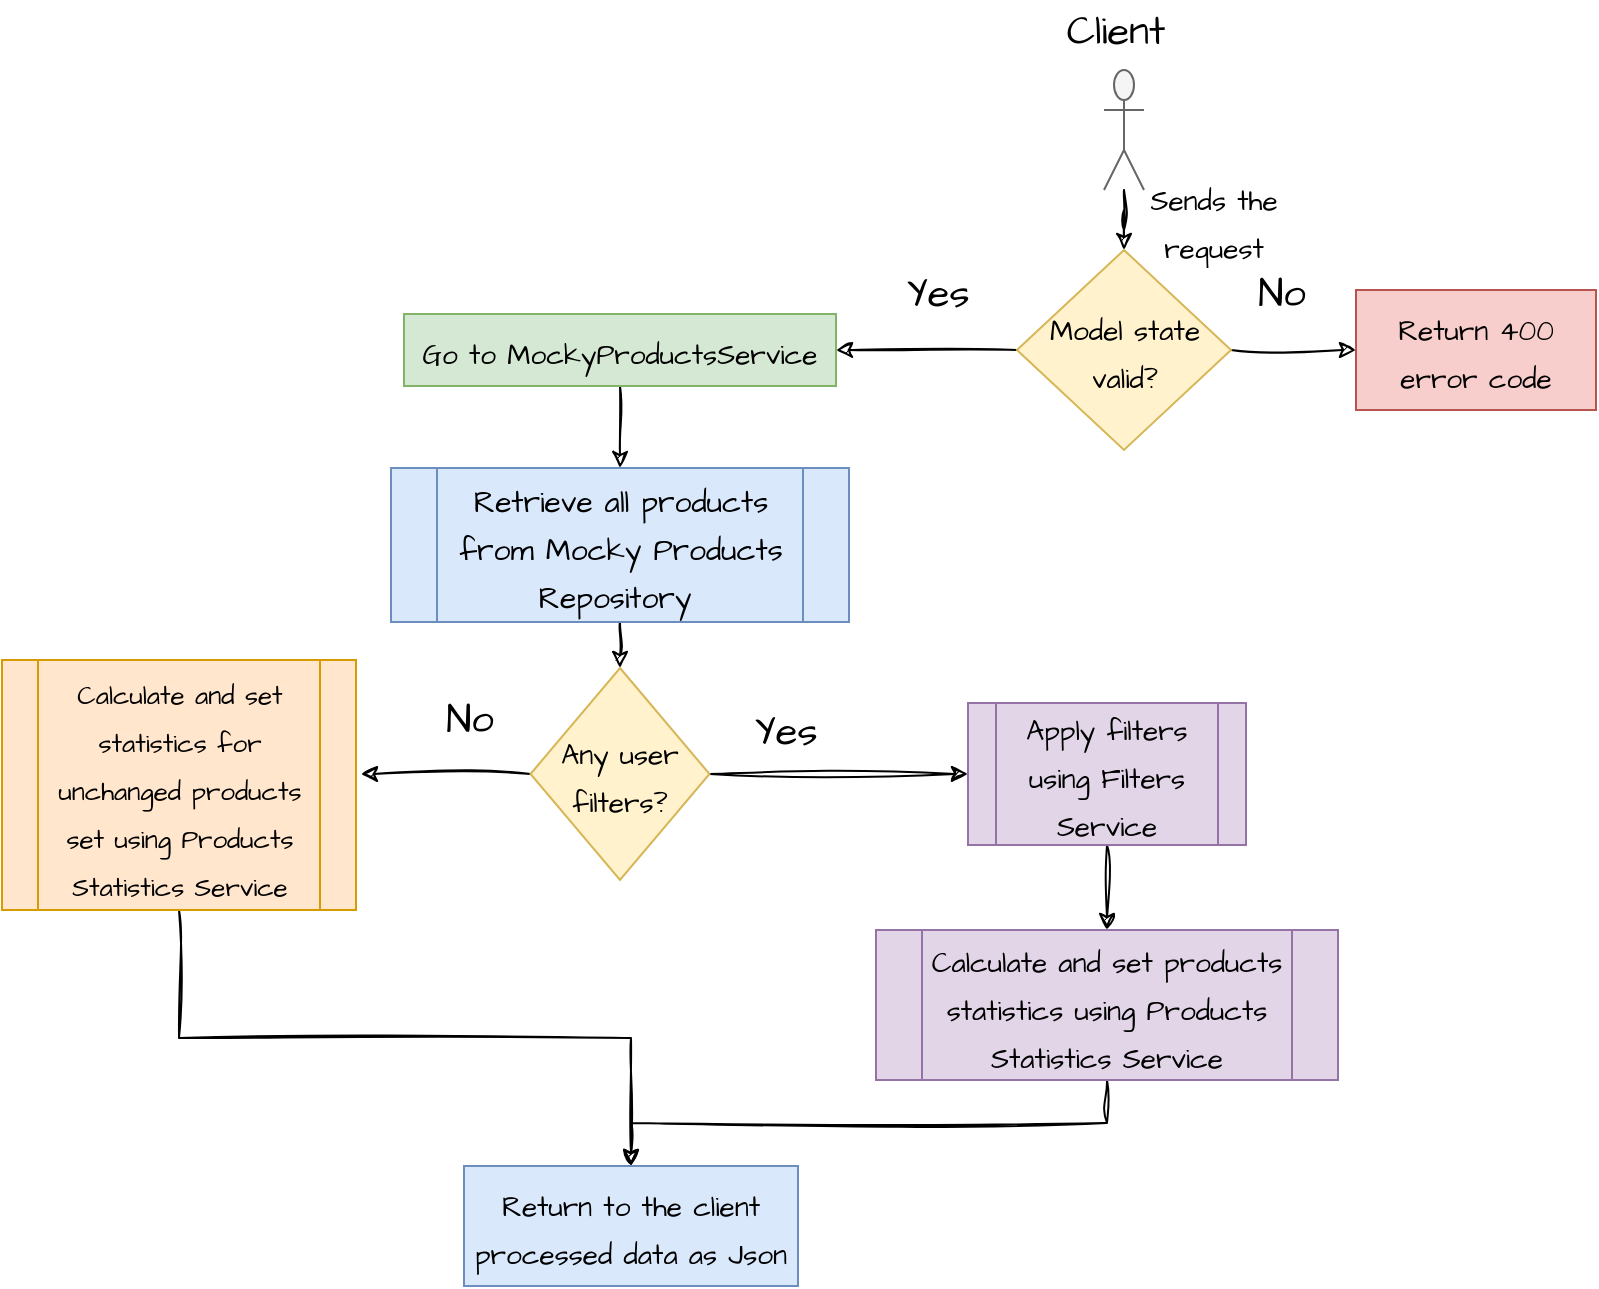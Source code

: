 <mxfile version="21.6.5" type="device" pages="4">
  <diagram name="Pagina-1" id="gP3cx5WkScqhTS9X_ovk">
    <mxGraphModel dx="1466" dy="770" grid="0" gridSize="10" guides="1" tooltips="1" connect="1" arrows="1" fold="1" page="1" pageScale="1" pageWidth="4681" pageHeight="3300" math="0" shadow="0">
      <root>
        <mxCell id="0" />
        <mxCell id="1" parent="0" />
        <mxCell id="hXZOnrrkPScTFL7X2g5N-37" value="" style="edgeStyle=orthogonalEdgeStyle;rounded=0;sketch=1;hachureGap=4;jiggle=2;curveFitting=1;orthogonalLoop=1;jettySize=auto;html=1;fontFamily=Architects Daughter;fontSource=https%3A%2F%2Ffonts.googleapis.com%2Fcss%3Ffamily%3DArchitects%2BDaughter;fontSize=16;" edge="1" parent="1" source="hXZOnrrkPScTFL7X2g5N-2" target="hXZOnrrkPScTFL7X2g5N-8">
          <mxGeometry relative="1" as="geometry" />
        </mxCell>
        <mxCell id="hXZOnrrkPScTFL7X2g5N-2" value="" style="shape=umlActor;verticalLabelPosition=bottom;verticalAlign=top;html=1;outlineConnect=0;hachureGap=4;fontFamily=Architects Daughter;fontSource=https%3A%2F%2Ffonts.googleapis.com%2Fcss%3Ffamily%3DArchitects%2BDaughter;fontSize=20;fillColor=#f5f5f5;fontColor=#333333;strokeColor=#666666;" vertex="1" parent="1">
          <mxGeometry x="984" y="111" width="20" height="60" as="geometry" />
        </mxCell>
        <mxCell id="hXZOnrrkPScTFL7X2g5N-7" value="Client" style="text;html=1;strokeColor=none;fillColor=none;align=center;verticalAlign=middle;whiteSpace=wrap;rounded=0;fontSize=20;fontFamily=Architects Daughter;" vertex="1" parent="1">
          <mxGeometry x="960" y="76" width="60" height="30" as="geometry" />
        </mxCell>
        <mxCell id="hXZOnrrkPScTFL7X2g5N-10" value="" style="edgeStyle=orthogonalEdgeStyle;rounded=0;sketch=1;hachureGap=4;jiggle=2;curveFitting=1;orthogonalLoop=1;jettySize=auto;html=1;fontFamily=Architects Daughter;fontSource=https%3A%2F%2Ffonts.googleapis.com%2Fcss%3Ffamily%3DArchitects%2BDaughter;fontSize=16;" edge="1" parent="1" source="hXZOnrrkPScTFL7X2g5N-8" target="hXZOnrrkPScTFL7X2g5N-9">
          <mxGeometry relative="1" as="geometry" />
        </mxCell>
        <mxCell id="hXZOnrrkPScTFL7X2g5N-36" value="" style="edgeStyle=orthogonalEdgeStyle;rounded=0;sketch=1;hachureGap=4;jiggle=2;curveFitting=1;orthogonalLoop=1;jettySize=auto;html=1;fontFamily=Architects Daughter;fontSource=https%3A%2F%2Ffonts.googleapis.com%2Fcss%3Ffamily%3DArchitects%2BDaughter;fontSize=16;" edge="1" parent="1" source="hXZOnrrkPScTFL7X2g5N-8" target="hXZOnrrkPScTFL7X2g5N-12">
          <mxGeometry relative="1" as="geometry" />
        </mxCell>
        <mxCell id="hXZOnrrkPScTFL7X2g5N-8" value="&lt;font style=&quot;font-size: 14px;&quot;&gt;Model state valid?&lt;/font&gt;" style="rhombus;whiteSpace=wrap;html=1;hachureGap=4;fontFamily=Architects Daughter;fontSource=https%3A%2F%2Ffonts.googleapis.com%2Fcss%3Ffamily%3DArchitects%2BDaughter;fontSize=20;fillColor=#fff2cc;strokeColor=#d6b656;" vertex="1" parent="1">
          <mxGeometry x="940.5" y="201" width="107" height="100" as="geometry" />
        </mxCell>
        <mxCell id="hXZOnrrkPScTFL7X2g5N-9" value="&lt;font style=&quot;font-size: 14px;&quot;&gt;Return 400 error code&lt;/font&gt;" style="rounded=0;whiteSpace=wrap;html=1;hachureGap=4;fontFamily=Architects Daughter;fontSource=https%3A%2F%2Ffonts.googleapis.com%2Fcss%3Ffamily%3DArchitects%2BDaughter;fontSize=20;fillColor=#f8cecc;strokeColor=#b85450;" vertex="1" parent="1">
          <mxGeometry x="1110" y="221" width="120" height="60" as="geometry" />
        </mxCell>
        <mxCell id="hXZOnrrkPScTFL7X2g5N-11" value="No" style="text;html=1;strokeColor=none;fillColor=none;align=center;verticalAlign=middle;whiteSpace=wrap;rounded=0;fontSize=20;fontFamily=Architects Daughter;" vertex="1" parent="1">
          <mxGeometry x="1043" y="207" width="60" height="30" as="geometry" />
        </mxCell>
        <mxCell id="ZT_-rhKWgkgJQqg25-dF-2" style="edgeStyle=orthogonalEdgeStyle;rounded=0;sketch=1;hachureGap=4;jiggle=2;curveFitting=1;orthogonalLoop=1;jettySize=auto;html=1;exitX=0.5;exitY=1;exitDx=0;exitDy=0;entryX=0.5;entryY=0;entryDx=0;entryDy=0;fontFamily=Architects Daughter;fontSource=https%3A%2F%2Ffonts.googleapis.com%2Fcss%3Ffamily%3DArchitects%2BDaughter;fontSize=16;" edge="1" parent="1" source="hXZOnrrkPScTFL7X2g5N-12" target="ZT_-rhKWgkgJQqg25-dF-1">
          <mxGeometry relative="1" as="geometry" />
        </mxCell>
        <mxCell id="hXZOnrrkPScTFL7X2g5N-12" value="&lt;font style=&quot;font-size: 14px;&quot;&gt;Go to&amp;nbsp;MockyProductsService&lt;/font&gt;" style="rounded=0;whiteSpace=wrap;html=1;hachureGap=4;fontFamily=Architects Daughter;fontSource=https%3A%2F%2Ffonts.googleapis.com%2Fcss%3Ffamily%3DArchitects%2BDaughter;fontSize=20;fillColor=#d5e8d4;strokeColor=#82b366;" vertex="1" parent="1">
          <mxGeometry x="634" y="233" width="216" height="36" as="geometry" />
        </mxCell>
        <mxCell id="hXZOnrrkPScTFL7X2g5N-14" value="Yes" style="text;html=1;strokeColor=none;fillColor=none;align=center;verticalAlign=middle;whiteSpace=wrap;rounded=0;fontSize=20;fontFamily=Architects Daughter;" vertex="1" parent="1">
          <mxGeometry x="871" y="207" width="60" height="30" as="geometry" />
        </mxCell>
        <mxCell id="y3AyEOm0MBclxNPOJNlv-4" style="edgeStyle=orthogonalEdgeStyle;rounded=0;sketch=1;hachureGap=4;jiggle=2;curveFitting=1;orthogonalLoop=1;jettySize=auto;html=1;exitX=1;exitY=0.5;exitDx=0;exitDy=0;entryX=0;entryY=0.5;entryDx=0;entryDy=0;fontFamily=Architects Daughter;fontSource=https%3A%2F%2Ffonts.googleapis.com%2Fcss%3Ffamily%3DArchitects%2BDaughter;fontSize=16;" edge="1" parent="1" source="hXZOnrrkPScTFL7X2g5N-17" target="y3AyEOm0MBclxNPOJNlv-1">
          <mxGeometry relative="1" as="geometry" />
        </mxCell>
        <mxCell id="y3AyEOm0MBclxNPOJNlv-8" style="edgeStyle=orthogonalEdgeStyle;rounded=0;sketch=1;hachureGap=4;jiggle=2;curveFitting=1;orthogonalLoop=1;jettySize=auto;html=1;exitX=0;exitY=0.5;exitDx=0;exitDy=0;entryX=1.014;entryY=0.456;entryDx=0;entryDy=0;entryPerimeter=0;fontFamily=Architects Daughter;fontSource=https%3A%2F%2Ffonts.googleapis.com%2Fcss%3Ffamily%3DArchitects%2BDaughter;fontSize=16;" edge="1" parent="1" source="hXZOnrrkPScTFL7X2g5N-17" target="y3AyEOm0MBclxNPOJNlv-7">
          <mxGeometry relative="1" as="geometry" />
        </mxCell>
        <mxCell id="hXZOnrrkPScTFL7X2g5N-17" value="&lt;font style=&quot;font-size: 14px;&quot;&gt;Any user filters?&lt;/font&gt;" style="rhombus;whiteSpace=wrap;html=1;hachureGap=4;fontFamily=Architects Daughter;fontSource=https%3A%2F%2Ffonts.googleapis.com%2Fcss%3Ffamily%3DArchitects%2BDaughter;fontSize=20;fillColor=#fff2cc;strokeColor=#d6b656;" vertex="1" parent="1">
          <mxGeometry x="697.25" y="410" width="89.5" height="106" as="geometry" />
        </mxCell>
        <mxCell id="hXZOnrrkPScTFL7X2g5N-23" value="Yes" style="text;html=1;strokeColor=none;fillColor=none;align=center;verticalAlign=middle;whiteSpace=wrap;rounded=0;fontSize=20;fontFamily=Architects Daughter;" vertex="1" parent="1">
          <mxGeometry x="795" y="426" width="60" height="30" as="geometry" />
        </mxCell>
        <mxCell id="hXZOnrrkPScTFL7X2g5N-27" value="No" style="text;html=1;strokeColor=none;fillColor=none;align=center;verticalAlign=middle;whiteSpace=wrap;rounded=0;fontSize=20;fontFamily=Architects Daughter;" vertex="1" parent="1">
          <mxGeometry x="637.25" y="420" width="60" height="30" as="geometry" />
        </mxCell>
        <mxCell id="hXZOnrrkPScTFL7X2g5N-28" value="&lt;font style=&quot;font-size: 14px;&quot;&gt;Return to the client processed data as Json&lt;/font&gt;" style="rounded=0;whiteSpace=wrap;html=1;hachureGap=4;fontFamily=Architects Daughter;fontSource=https%3A%2F%2Ffonts.googleapis.com%2Fcss%3Ffamily%3DArchitects%2BDaughter;fontSize=20;fillColor=#dae8fc;strokeColor=#6c8ebf;" vertex="1" parent="1">
          <mxGeometry x="664" y="659" width="167" height="60" as="geometry" />
        </mxCell>
        <mxCell id="hXZOnrrkPScTFL7X2g5N-40" value="&lt;font style=&quot;font-size: 14px;&quot;&gt;Sends the request&lt;/font&gt;" style="text;html=1;strokeColor=none;fillColor=none;align=center;verticalAlign=middle;whiteSpace=wrap;rounded=0;fontSize=20;fontFamily=Architects Daughter;" vertex="1" parent="1">
          <mxGeometry x="991" y="165" width="96" height="42" as="geometry" />
        </mxCell>
        <mxCell id="y3AyEOm0MBclxNPOJNlv-5" style="edgeStyle=orthogonalEdgeStyle;rounded=0;sketch=1;hachureGap=4;jiggle=2;curveFitting=1;orthogonalLoop=1;jettySize=auto;html=1;exitX=0.5;exitY=1;exitDx=0;exitDy=0;entryX=0.5;entryY=0;entryDx=0;entryDy=0;fontFamily=Architects Daughter;fontSource=https%3A%2F%2Ffonts.googleapis.com%2Fcss%3Ffamily%3DArchitects%2BDaughter;fontSize=16;" edge="1" parent="1" source="y3AyEOm0MBclxNPOJNlv-1" target="y3AyEOm0MBclxNPOJNlv-2">
          <mxGeometry relative="1" as="geometry" />
        </mxCell>
        <mxCell id="y3AyEOm0MBclxNPOJNlv-1" value="&lt;font style=&quot;border-color: var(--border-color); font-size: 14px;&quot;&gt;Apply filters using&amp;nbsp;&lt;/font&gt;&lt;font style=&quot;border-color: var(--border-color); font-size: 14px;&quot;&gt;Filters Service&lt;/font&gt;" style="shape=process;whiteSpace=wrap;html=1;backgroundOutline=1;hachureGap=4;fontFamily=Architects Daughter;fontSource=https%3A%2F%2Ffonts.googleapis.com%2Fcss%3Ffamily%3DArchitects%2BDaughter;fontSize=20;fillColor=#e1d5e7;strokeColor=#9673a6;" vertex="1" parent="1">
          <mxGeometry x="916" y="427.5" width="139" height="71" as="geometry" />
        </mxCell>
        <mxCell id="y3AyEOm0MBclxNPOJNlv-6" style="edgeStyle=orthogonalEdgeStyle;rounded=0;sketch=1;hachureGap=4;jiggle=2;curveFitting=1;orthogonalLoop=1;jettySize=auto;html=1;exitX=0.5;exitY=1;exitDx=0;exitDy=0;entryX=0.5;entryY=0;entryDx=0;entryDy=0;fontFamily=Architects Daughter;fontSource=https%3A%2F%2Ffonts.googleapis.com%2Fcss%3Ffamily%3DArchitects%2BDaughter;fontSize=16;" edge="1" parent="1" source="y3AyEOm0MBclxNPOJNlv-2" target="hXZOnrrkPScTFL7X2g5N-28">
          <mxGeometry relative="1" as="geometry" />
        </mxCell>
        <mxCell id="y3AyEOm0MBclxNPOJNlv-2" value="&lt;font style=&quot;border-color: var(--border-color); font-size: 14px;&quot;&gt;Calculate and set products statistics using&amp;nbsp;&lt;/font&gt;&lt;font style=&quot;border-color: var(--border-color); font-size: 14px;&quot;&gt;Products Statistics Service&lt;/font&gt;" style="shape=process;whiteSpace=wrap;html=1;backgroundOutline=1;hachureGap=4;fontFamily=Architects Daughter;fontSource=https%3A%2F%2Ffonts.googleapis.com%2Fcss%3Ffamily%3DArchitects%2BDaughter;fontSize=20;fillColor=#e1d5e7;strokeColor=#9673a6;" vertex="1" parent="1">
          <mxGeometry x="870" y="541" width="231" height="75" as="geometry" />
        </mxCell>
        <mxCell id="y3AyEOm0MBclxNPOJNlv-9" style="edgeStyle=orthogonalEdgeStyle;rounded=0;sketch=1;hachureGap=4;jiggle=2;curveFitting=1;orthogonalLoop=1;jettySize=auto;html=1;exitX=0.5;exitY=1;exitDx=0;exitDy=0;entryX=0.5;entryY=0;entryDx=0;entryDy=0;fontFamily=Architects Daughter;fontSource=https%3A%2F%2Ffonts.googleapis.com%2Fcss%3Ffamily%3DArchitects%2BDaughter;fontSize=16;" edge="1" parent="1" source="y3AyEOm0MBclxNPOJNlv-7" target="hXZOnrrkPScTFL7X2g5N-28">
          <mxGeometry relative="1" as="geometry" />
        </mxCell>
        <mxCell id="y3AyEOm0MBclxNPOJNlv-7" value="&lt;font style=&quot;font-size: 13px;&quot;&gt;&lt;font style=&quot;font-size: 13px;&quot;&gt;Calculate and set statistics for unchanged products set&amp;nbsp;&lt;/font&gt;&lt;font style=&quot;border-color: var(--border-color); font-size: 13px;&quot;&gt;using&amp;nbsp;&lt;/font&gt;&lt;font style=&quot;border-color: var(--border-color); font-size: 13px;&quot;&gt;Products Statistics Service&lt;/font&gt;&lt;/font&gt;" style="shape=process;whiteSpace=wrap;html=1;backgroundOutline=1;hachureGap=4;fontFamily=Architects Daughter;fontSource=https%3A%2F%2Ffonts.googleapis.com%2Fcss%3Ffamily%3DArchitects%2BDaughter;fontSize=20;fillColor=#ffe6cc;strokeColor=#d79b00;" vertex="1" parent="1">
          <mxGeometry x="433" y="406" width="177" height="125" as="geometry" />
        </mxCell>
        <mxCell id="ZT_-rhKWgkgJQqg25-dF-3" style="edgeStyle=orthogonalEdgeStyle;rounded=0;sketch=1;hachureGap=4;jiggle=2;curveFitting=1;orthogonalLoop=1;jettySize=auto;html=1;exitX=0.5;exitY=1;exitDx=0;exitDy=0;entryX=0.5;entryY=0;entryDx=0;entryDy=0;fontFamily=Architects Daughter;fontSource=https%3A%2F%2Ffonts.googleapis.com%2Fcss%3Ffamily%3DArchitects%2BDaughter;fontSize=16;" edge="1" parent="1" source="ZT_-rhKWgkgJQqg25-dF-1" target="hXZOnrrkPScTFL7X2g5N-17">
          <mxGeometry relative="1" as="geometry" />
        </mxCell>
        <mxCell id="ZT_-rhKWgkgJQqg25-dF-1" value="&lt;font style=&quot;font-size: 15px;&quot;&gt;Retrieve all products from&amp;nbsp;Mocky Products Repository&lt;span style=&quot;border-color: var(--border-color); background-color: initial;&quot;&gt;&amp;nbsp;&lt;/span&gt;&lt;/font&gt;" style="shape=process;whiteSpace=wrap;html=1;backgroundOutline=1;hachureGap=4;fontFamily=Architects Daughter;fontSource=https%3A%2F%2Ffonts.googleapis.com%2Fcss%3Ffamily%3DArchitects%2BDaughter;fontSize=20;fillColor=#dae8fc;strokeColor=#6c8ebf;" vertex="1" parent="1">
          <mxGeometry x="627.5" y="310" width="229" height="77" as="geometry" />
        </mxCell>
      </root>
    </mxGraphModel>
  </diagram>
  <diagram id="n6B5UJreoJRLwViP-dm-" name="Pagina-2">
    <mxGraphModel dx="1466" dy="770" grid="0" gridSize="10" guides="1" tooltips="1" connect="1" arrows="1" fold="1" page="1" pageScale="1" pageWidth="4681" pageHeight="3300" math="0" shadow="0">
      <root>
        <mxCell id="0" />
        <mxCell id="1" parent="0" />
        <mxCell id="n5VIhdhzappx2P_pgKRD-5" value="" style="edgeStyle=orthogonalEdgeStyle;rounded=0;sketch=1;hachureGap=4;jiggle=2;curveFitting=1;orthogonalLoop=1;jettySize=auto;html=1;fontFamily=Architects Daughter;fontSource=https%3A%2F%2Ffonts.googleapis.com%2Fcss%3Ffamily%3DArchitects%2BDaughter;fontSize=16;" edge="1" parent="1" source="n5VIhdhzappx2P_pgKRD-1" target="n5VIhdhzappx2P_pgKRD-4">
          <mxGeometry relative="1" as="geometry" />
        </mxCell>
        <mxCell id="n5VIhdhzappx2P_pgKRD-1" value="&lt;div style=&quot;background-color: rgb(255, 255, 255);&quot;&gt;&lt;font style=&quot;font-size: 14px;&quot;&gt;Mocky Products Repository&lt;/font&gt;&lt;br&gt;&lt;/div&gt;" style="shape=cylinder3;whiteSpace=wrap;html=1;boundedLbl=1;backgroundOutline=1;size=15;hachureGap=4;fontFamily=Architects Daughter;fontSource=https%3A%2F%2Ffonts.googleapis.com%2Fcss%3Ffamily%3DArchitects%2BDaughter;fontSize=20;fillColor=#f5f5f5;fontColor=#333333;strokeColor=#666666;sketch=1;curveFitting=1;jiggle=2;" vertex="1" parent="1">
          <mxGeometry x="315" y="121" width="115" height="133" as="geometry" />
        </mxCell>
        <mxCell id="n5VIhdhzappx2P_pgKRD-7" value="" style="edgeStyle=orthogonalEdgeStyle;rounded=0;sketch=1;hachureGap=4;jiggle=2;curveFitting=1;orthogonalLoop=1;jettySize=auto;html=1;fontFamily=Architects Daughter;fontSource=https%3A%2F%2Ffonts.googleapis.com%2Fcss%3Ffamily%3DArchitects%2BDaughter;fontSize=16;" edge="1" parent="1" source="n5VIhdhzappx2P_pgKRD-4" target="n5VIhdhzappx2P_pgKRD-6">
          <mxGeometry relative="1" as="geometry" />
        </mxCell>
        <mxCell id="z_crboVebuF6W9dSr8nG-1" style="edgeStyle=orthogonalEdgeStyle;rounded=0;sketch=1;hachureGap=4;jiggle=2;curveFitting=1;orthogonalLoop=1;jettySize=auto;html=1;exitX=1;exitY=0.5;exitDx=0;exitDy=0;entryX=0;entryY=0.5;entryDx=0;entryDy=0;fontFamily=Architects Daughter;fontSource=https%3A%2F%2Ffonts.googleapis.com%2Fcss%3Ffamily%3DArchitects%2BDaughter;fontSize=16;dashed=1;" edge="1" parent="1" source="n5VIhdhzappx2P_pgKRD-4" target="n5VIhdhzappx2P_pgKRD-10">
          <mxGeometry relative="1" as="geometry" />
        </mxCell>
        <mxCell id="n5VIhdhzappx2P_pgKRD-4" value="&lt;font style=&quot;font-size: 14px;&quot;&gt;Get Mocky Products using&amp;nbsp;&lt;font style=&quot;border-color: var(--border-color); font-size: 14px;&quot;&gt;MockyApiClient Singleton instance&lt;/font&gt;&lt;/font&gt;" style="shape=process;whiteSpace=wrap;html=1;backgroundOutline=1;hachureGap=4;fontFamily=Architects Daughter;fontSource=https%3A%2F%2Ffonts.googleapis.com%2Fcss%3Ffamily%3DArchitects%2BDaughter;fontSize=20;fillColor=#dae8fc;strokeColor=#6c8ebf;" vertex="1" parent="1">
          <mxGeometry x="266" y="296" width="213" height="74" as="geometry" />
        </mxCell>
        <mxCell id="n5VIhdhzappx2P_pgKRD-9" value="" style="edgeStyle=orthogonalEdgeStyle;rounded=0;sketch=1;hachureGap=4;jiggle=2;curveFitting=1;orthogonalLoop=1;jettySize=auto;html=1;fontFamily=Architects Daughter;fontSource=https%3A%2F%2Ffonts.googleapis.com%2Fcss%3Ffamily%3DArchitects%2BDaughter;fontSize=16;" edge="1" parent="1" source="n5VIhdhzappx2P_pgKRD-6" target="n5VIhdhzappx2P_pgKRD-8">
          <mxGeometry relative="1" as="geometry" />
        </mxCell>
        <mxCell id="n5VIhdhzappx2P_pgKRD-6" value="&lt;font style=&quot;font-size: 14px;&quot;&gt;Use&amp;nbsp;Serialization Service for serialization and mask sensitive data&lt;/font&gt;" style="shape=process;whiteSpace=wrap;html=1;backgroundOutline=1;hachureGap=4;fontFamily=Architects Daughter;fontSource=https%3A%2F%2Ffonts.googleapis.com%2Fcss%3Ffamily%3DArchitects%2BDaughter;fontSize=20;fillColor=#d5e8d4;strokeColor=#82b366;" vertex="1" parent="1">
          <mxGeometry x="264" y="417" width="217" height="82" as="geometry" />
        </mxCell>
        <mxCell id="n5VIhdhzappx2P_pgKRD-8" value="&lt;font style=&quot;font-size: 14px;&quot;&gt;Return Mocky products&lt;/font&gt;" style="rounded=0;whiteSpace=wrap;html=1;hachureGap=4;fontFamily=Architects Daughter;fontSource=https%3A%2F%2Ffonts.googleapis.com%2Fcss%3Ffamily%3DArchitects%2BDaughter;fontSize=20;fillColor=#d5e8d4;strokeColor=#82b366;" vertex="1" parent="1">
          <mxGeometry x="312.5" y="537" width="120" height="60" as="geometry" />
        </mxCell>
        <mxCell id="n5VIhdhzappx2P_pgKRD-22" value="" style="edgeStyle=orthogonalEdgeStyle;rounded=0;sketch=1;hachureGap=4;jiggle=2;curveFitting=1;orthogonalLoop=1;jettySize=auto;html=1;fontFamily=Architects Daughter;fontSource=https%3A%2F%2Ffonts.googleapis.com%2Fcss%3Ffamily%3DArchitects%2BDaughter;fontSize=16;" edge="1" parent="1" source="n5VIhdhzappx2P_pgKRD-10" target="n5VIhdhzappx2P_pgKRD-11">
          <mxGeometry relative="1" as="geometry" />
        </mxCell>
        <mxCell id="n5VIhdhzappx2P_pgKRD-10" value="&lt;font style=&quot;font-size: 14px;&quot;&gt;Mocky Api Client&lt;/font&gt;" style="rounded=0;whiteSpace=wrap;html=1;hachureGap=4;fontFamily=Architects Daughter;fontSource=https%3A%2F%2Ffonts.googleapis.com%2Fcss%3Ffamily%3DArchitects%2BDaughter;fontSize=20;fillColor=#dae8fc;strokeColor=#6c8ebf;" vertex="1" parent="1">
          <mxGeometry x="705" y="121" width="120" height="60" as="geometry" />
        </mxCell>
        <mxCell id="n5VIhdhzappx2P_pgKRD-23" value="" style="edgeStyle=orthogonalEdgeStyle;rounded=0;sketch=1;hachureGap=4;jiggle=2;curveFitting=1;orthogonalLoop=1;jettySize=auto;html=1;fontFamily=Architects Daughter;fontSource=https%3A%2F%2Ffonts.googleapis.com%2Fcss%3Ffamily%3DArchitects%2BDaughter;fontSize=16;" edge="1" parent="1" source="n5VIhdhzappx2P_pgKRD-11" target="n5VIhdhzappx2P_pgKRD-12">
          <mxGeometry relative="1" as="geometry" />
        </mxCell>
        <mxCell id="n5VIhdhzappx2P_pgKRD-11" value="&lt;font style=&quot;font-size: 14px;&quot;&gt;Initialize singleton instance from middleware&amp;nbsp;&lt;/font&gt;" style="rounded=0;whiteSpace=wrap;html=1;hachureGap=4;fontFamily=Architects Daughter;fontSource=https%3A%2F%2Ffonts.googleapis.com%2Fcss%3Ffamily%3DArchitects%2BDaughter;fontSize=20;fillColor=#dae8fc;strokeColor=#6c8ebf;" vertex="1" parent="1">
          <mxGeometry x="671" y="218" width="188" height="66" as="geometry" />
        </mxCell>
        <mxCell id="n5VIhdhzappx2P_pgKRD-24" value="" style="edgeStyle=orthogonalEdgeStyle;rounded=0;sketch=1;hachureGap=4;jiggle=2;curveFitting=1;orthogonalLoop=1;jettySize=auto;html=1;fontFamily=Architects Daughter;fontSource=https%3A%2F%2Ffonts.googleapis.com%2Fcss%3Ffamily%3DArchitects%2BDaughter;fontSize=16;" edge="1" parent="1" source="n5VIhdhzappx2P_pgKRD-12" target="n5VIhdhzappx2P_pgKRD-13">
          <mxGeometry relative="1" as="geometry" />
        </mxCell>
        <mxCell id="n5VIhdhzappx2P_pgKRD-12" value="&lt;font style=&quot;font-size: 14px;&quot;&gt;Create http client&lt;/font&gt;" style="rounded=0;whiteSpace=wrap;html=1;hachureGap=4;fontFamily=Architects Daughter;fontSource=https%3A%2F%2Ffonts.googleapis.com%2Fcss%3Ffamily%3DArchitects%2BDaughter;fontSize=20;fillColor=#dae8fc;strokeColor=#6c8ebf;" vertex="1" parent="1">
          <mxGeometry x="666" y="321" width="197" height="60" as="geometry" />
        </mxCell>
        <mxCell id="n5VIhdhzappx2P_pgKRD-25" value="" style="edgeStyle=orthogonalEdgeStyle;rounded=0;sketch=1;hachureGap=4;jiggle=2;curveFitting=1;orthogonalLoop=1;jettySize=auto;html=1;fontFamily=Architects Daughter;fontSource=https%3A%2F%2Ffonts.googleapis.com%2Fcss%3Ffamily%3DArchitects%2BDaughter;fontSize=16;" edge="1" parent="1" source="n5VIhdhzappx2P_pgKRD-13" target="n5VIhdhzappx2P_pgKRD-14">
          <mxGeometry relative="1" as="geometry" />
        </mxCell>
        <mxCell id="n5VIhdhzappx2P_pgKRD-13" value="&lt;font style=&quot;font-size: 14px;&quot;&gt;Consume data from Mocky.io&lt;/font&gt;" style="rounded=0;whiteSpace=wrap;html=1;hachureGap=4;fontFamily=Architects Daughter;fontSource=https%3A%2F%2Ffonts.googleapis.com%2Fcss%3Ffamily%3DArchitects%2BDaughter;fontSize=20;fillColor=#dae8fc;strokeColor=#6c8ebf;" vertex="1" parent="1">
          <mxGeometry x="700" y="417" width="130" height="90" as="geometry" />
        </mxCell>
        <mxCell id="n5VIhdhzappx2P_pgKRD-27" value="" style="edgeStyle=orthogonalEdgeStyle;rounded=0;sketch=1;hachureGap=4;jiggle=2;curveFitting=1;orthogonalLoop=1;jettySize=auto;html=1;fontFamily=Architects Daughter;fontSource=https%3A%2F%2Ffonts.googleapis.com%2Fcss%3Ffamily%3DArchitects%2BDaughter;fontSize=16;" edge="1" parent="1" source="n5VIhdhzappx2P_pgKRD-14" target="n5VIhdhzappx2P_pgKRD-15">
          <mxGeometry relative="1" as="geometry" />
        </mxCell>
        <mxCell id="n5VIhdhzappx2P_pgKRD-28" value="" style="edgeStyle=orthogonalEdgeStyle;rounded=0;sketch=1;hachureGap=4;jiggle=2;curveFitting=1;orthogonalLoop=1;jettySize=auto;html=1;fontFamily=Architects Daughter;fontSource=https%3A%2F%2Ffonts.googleapis.com%2Fcss%3Ffamily%3DArchitects%2BDaughter;fontSize=16;" edge="1" parent="1" source="n5VIhdhzappx2P_pgKRD-14" target="n5VIhdhzappx2P_pgKRD-20">
          <mxGeometry relative="1" as="geometry" />
        </mxCell>
        <mxCell id="n5VIhdhzappx2P_pgKRD-14" value="&lt;font style=&quot;font-size: 14px;&quot;&gt;Success?&lt;/font&gt;" style="rhombus;whiteSpace=wrap;html=1;hachureGap=4;fontFamily=Architects Daughter;fontSource=https%3A%2F%2Ffonts.googleapis.com%2Fcss%3Ffamily%3DArchitects%2BDaughter;fontSize=20;fillColor=#fff2cc;strokeColor=#d6b656;" vertex="1" parent="1">
          <mxGeometry x="704" y="549" width="122" height="79" as="geometry" />
        </mxCell>
        <mxCell id="z_crboVebuF6W9dSr8nG-5" style="edgeStyle=orthogonalEdgeStyle;rounded=0;sketch=1;hachureGap=4;jiggle=2;curveFitting=1;orthogonalLoop=1;jettySize=auto;html=1;exitX=0.5;exitY=1;exitDx=0;exitDy=0;entryX=0.5;entryY=0;entryDx=0;entryDy=0;fontFamily=Architects Daughter;fontSource=https%3A%2F%2Ffonts.googleapis.com%2Fcss%3Ffamily%3DArchitects%2BDaughter;fontSize=16;" edge="1" parent="1" source="n5VIhdhzappx2P_pgKRD-15" target="n5VIhdhzappx2P_pgKRD-16">
          <mxGeometry relative="1" as="geometry" />
        </mxCell>
        <mxCell id="n5VIhdhzappx2P_pgKRD-15" value="&lt;font style=&quot;font-size: 14px;&quot;&gt;Read data&lt;/font&gt;" style="rounded=0;whiteSpace=wrap;html=1;hachureGap=4;fontFamily=Architects Daughter;fontSource=https%3A%2F%2Ffonts.googleapis.com%2Fcss%3Ffamily%3DArchitects%2BDaughter;fontSize=20;fillColor=#dae8fc;strokeColor=#6c8ebf;" vertex="1" parent="1">
          <mxGeometry x="901" y="563.25" width="98" height="50.5" as="geometry" />
        </mxCell>
        <mxCell id="z_crboVebuF6W9dSr8nG-6" style="edgeStyle=orthogonalEdgeStyle;rounded=0;sketch=1;hachureGap=4;jiggle=2;curveFitting=1;orthogonalLoop=1;jettySize=auto;html=1;exitX=0.5;exitY=1;exitDx=0;exitDy=0;entryX=0.5;entryY=0;entryDx=0;entryDy=0;fontFamily=Architects Daughter;fontSource=https%3A%2F%2Ffonts.googleapis.com%2Fcss%3Ffamily%3DArchitects%2BDaughter;fontSize=16;" edge="1" parent="1" source="n5VIhdhzappx2P_pgKRD-16" target="n5VIhdhzappx2P_pgKRD-17">
          <mxGeometry relative="1" as="geometry" />
        </mxCell>
        <mxCell id="n5VIhdhzappx2P_pgKRD-16" value="&lt;font style=&quot;font-size: 14px;&quot;&gt;Deserialize&lt;/font&gt;" style="rounded=0;whiteSpace=wrap;html=1;hachureGap=4;fontFamily=Architects Daughter;fontSource=https%3A%2F%2Ffonts.googleapis.com%2Fcss%3Ffamily%3DArchitects%2BDaughter;fontSize=20;fillColor=#dae8fc;strokeColor=#6c8ebf;" vertex="1" parent="1">
          <mxGeometry x="905" y="646" width="98" height="51" as="geometry" />
        </mxCell>
        <mxCell id="n5VIhdhzappx2P_pgKRD-17" value="&lt;font style=&quot;font-size: 14px;&quot;&gt;Return mocky.io products&lt;/font&gt;" style="rounded=0;whiteSpace=wrap;html=1;hachureGap=4;fontFamily=Architects Daughter;fontSource=https%3A%2F%2Ffonts.googleapis.com%2Fcss%3Ffamily%3DArchitects%2BDaughter;fontSize=20;fillColor=#dae8fc;strokeColor=#6c8ebf;" vertex="1" parent="1">
          <mxGeometry x="887" y="725" width="134" height="55" as="geometry" />
        </mxCell>
        <mxCell id="n5VIhdhzappx2P_pgKRD-18" value="Yes" style="text;html=1;strokeColor=none;fillColor=none;align=center;verticalAlign=middle;whiteSpace=wrap;rounded=0;fontSize=20;fontFamily=Architects Daughter;" vertex="1" parent="1">
          <mxGeometry x="821" y="535" width="60" height="30" as="geometry" />
        </mxCell>
        <mxCell id="n5VIhdhzappx2P_pgKRD-19" value="No" style="text;html=1;strokeColor=none;fillColor=none;align=center;verticalAlign=middle;whiteSpace=wrap;rounded=0;fontSize=20;fontFamily=Architects Daughter;" vertex="1" parent="1">
          <mxGeometry x="653" y="543" width="60" height="30" as="geometry" />
        </mxCell>
        <mxCell id="z_crboVebuF6W9dSr8nG-3" value="" style="edgeStyle=orthogonalEdgeStyle;rounded=0;sketch=1;hachureGap=4;jiggle=2;curveFitting=1;orthogonalLoop=1;jettySize=auto;html=1;fontFamily=Architects Daughter;fontSource=https%3A%2F%2Ffonts.googleapis.com%2Fcss%3Ffamily%3DArchitects%2BDaughter;fontSize=16;" edge="1" parent="1" source="n5VIhdhzappx2P_pgKRD-20" target="n5VIhdhzappx2P_pgKRD-21">
          <mxGeometry relative="1" as="geometry" />
        </mxCell>
        <mxCell id="n5VIhdhzappx2P_pgKRD-20" value="&lt;font style=&quot;font-size: 14px;&quot;&gt;Read http response content&lt;/font&gt;" style="rounded=0;whiteSpace=wrap;html=1;hachureGap=4;fontFamily=Architects Daughter;fontSource=https%3A%2F%2Ffonts.googleapis.com%2Fcss%3Ffamily%3DArchitects%2BDaughter;fontSize=20;fillColor=#f8cecc;strokeColor=#b85450;" vertex="1" parent="1">
          <mxGeometry x="510" y="551.25" width="134" height="74.5" as="geometry" />
        </mxCell>
        <mxCell id="n5VIhdhzappx2P_pgKRD-21" value="&lt;font style=&quot;font-size: 14px;&quot;&gt;Throw Load All Mocky Products Failed Exception&lt;/font&gt;" style="rounded=0;whiteSpace=wrap;html=1;hachureGap=4;fontFamily=Architects Daughter;fontSource=https%3A%2F%2Ffonts.googleapis.com%2Fcss%3Ffamily%3DArchitects%2BDaughter;fontSize=20;fillColor=#f8cecc;strokeColor=#b85450;" vertex="1" parent="1">
          <mxGeometry x="485.5" y="678" width="180.5" height="67" as="geometry" />
        </mxCell>
      </root>
    </mxGraphModel>
  </diagram>
  <diagram id="1rfaKEG3zXF-JoPr6ooP" name="Pagina-3">
    <mxGraphModel dx="1578" dy="829" grid="0" gridSize="10" guides="1" tooltips="1" connect="1" arrows="1" fold="1" page="1" pageScale="1" pageWidth="4681" pageHeight="3300" math="0" shadow="0">
      <root>
        <mxCell id="0" />
        <mxCell id="1" parent="0" />
        <mxCell id="GE09Tt6vW3fJX5JUZqtv-23" value="" style="edgeStyle=orthogonalEdgeStyle;rounded=0;sketch=1;hachureGap=4;jiggle=2;curveFitting=1;orthogonalLoop=1;jettySize=auto;html=1;fontFamily=Architects Daughter;fontSource=https%3A%2F%2Ffonts.googleapis.com%2Fcss%3Ffamily%3DArchitects%2BDaughter;fontSize=16;" edge="1" parent="1" source="GE09Tt6vW3fJX5JUZqtv-18" target="GE09Tt6vW3fJX5JUZqtv-22">
          <mxGeometry relative="1" as="geometry" />
        </mxCell>
        <mxCell id="GE09Tt6vW3fJX5JUZqtv-18" value="" style="rounded=1;whiteSpace=wrap;html=1;hachureGap=4;fontFamily=Architects Daughter;fontSource=https%3A%2F%2Ffonts.googleapis.com%2Fcss%3Ffamily%3DArchitects%2BDaughter;fontSize=20;fillColor=#dae8fc;strokeColor=#6c8ebf;" vertex="1" parent="1">
          <mxGeometry x="24" y="248" width="830" height="143" as="geometry" />
        </mxCell>
        <mxCell id="GE09Tt6vW3fJX5JUZqtv-3" value="" style="edgeStyle=orthogonalEdgeStyle;rounded=0;sketch=1;hachureGap=4;jiggle=2;curveFitting=1;orthogonalLoop=1;jettySize=auto;html=1;fontFamily=Architects Daughter;fontSource=https%3A%2F%2Ffonts.googleapis.com%2Fcss%3Ffamily%3DArchitects%2BDaughter;fontSize=16;" edge="1" parent="1" source="GE09Tt6vW3fJX5JUZqtv-1" target="GE09Tt6vW3fJX5JUZqtv-2">
          <mxGeometry relative="1" as="geometry" />
        </mxCell>
        <mxCell id="GE09Tt6vW3fJX5JUZqtv-1" value="Filters service" style="rounded=0;whiteSpace=wrap;html=1;hachureGap=4;fontFamily=Architects Daughter;fontSource=https%3A%2F%2Ffonts.googleapis.com%2Fcss%3Ffamily%3DArchitects%2BDaughter;fontSize=20;fillColor=#d5e8d4;strokeColor=#82b366;" vertex="1" parent="1">
          <mxGeometry x="379" y="13" width="120" height="60" as="geometry" />
        </mxCell>
        <mxCell id="GE09Tt6vW3fJX5JUZqtv-21" value="" style="edgeStyle=orthogonalEdgeStyle;rounded=0;sketch=1;hachureGap=4;jiggle=2;curveFitting=1;orthogonalLoop=1;jettySize=auto;html=1;fontFamily=Architects Daughter;fontSource=https%3A%2F%2Ffonts.googleapis.com%2Fcss%3Ffamily%3DArchitects%2BDaughter;fontSize=16;" edge="1" parent="1" source="GE09Tt6vW3fJX5JUZqtv-2" target="GE09Tt6vW3fJX5JUZqtv-18">
          <mxGeometry relative="1" as="geometry" />
        </mxCell>
        <mxCell id="GE09Tt6vW3fJX5JUZqtv-2" value="Create Filters Options Chain" style="rounded=0;whiteSpace=wrap;html=1;hachureGap=4;fontFamily=Architects Daughter;fontSource=https%3A%2F%2Ffonts.googleapis.com%2Fcss%3Ffamily%3DArchitects%2BDaughter;fontSize=20;fillColor=#d5e8d4;strokeColor=#82b366;" vertex="1" parent="1">
          <mxGeometry x="302" y="138" width="274" height="60" as="geometry" />
        </mxCell>
        <mxCell id="GE09Tt6vW3fJX5JUZqtv-15" value="" style="edgeStyle=orthogonalEdgeStyle;rounded=0;sketch=1;hachureGap=4;jiggle=2;curveFitting=1;orthogonalLoop=1;jettySize=auto;html=1;fontFamily=Architects Daughter;fontSource=https%3A%2F%2Ffonts.googleapis.com%2Fcss%3Ffamily%3DArchitects%2BDaughter;fontSize=16;" edge="1" parent="1" source="GE09Tt6vW3fJX5JUZqtv-4" target="GE09Tt6vW3fJX5JUZqtv-5">
          <mxGeometry relative="1" as="geometry" />
        </mxCell>
        <mxCell id="GE09Tt6vW3fJX5JUZqtv-4" value="Minimal price filter" style="ellipse;whiteSpace=wrap;html=1;sketch=1;hachureGap=4;jiggle=2;curveFitting=1;fontFamily=Architects Daughter;fontSource=https%3A%2F%2Ffonts.googleapis.com%2Fcss%3Ffamily%3DArchitects%2BDaughter;fontSize=20;" vertex="1" parent="1">
          <mxGeometry x="49" y="274.5" width="164" height="77" as="geometry" />
        </mxCell>
        <mxCell id="GE09Tt6vW3fJX5JUZqtv-16" value="" style="edgeStyle=orthogonalEdgeStyle;rounded=0;sketch=1;hachureGap=4;jiggle=2;curveFitting=1;orthogonalLoop=1;jettySize=auto;html=1;fontFamily=Architects Daughter;fontSource=https%3A%2F%2Ffonts.googleapis.com%2Fcss%3Ffamily%3DArchitects%2BDaughter;fontSize=16;" edge="1" parent="1" source="GE09Tt6vW3fJX5JUZqtv-5" target="GE09Tt6vW3fJX5JUZqtv-6">
          <mxGeometry relative="1" as="geometry" />
        </mxCell>
        <mxCell id="GE09Tt6vW3fJX5JUZqtv-5" value="Maximal price filter" style="ellipse;whiteSpace=wrap;html=1;sketch=1;hachureGap=4;jiggle=2;curveFitting=1;fontFamily=Architects Daughter;fontSource=https%3A%2F%2Ffonts.googleapis.com%2Fcss%3Ffamily%3DArchitects%2BDaughter;fontSize=20;" vertex="1" parent="1">
          <mxGeometry x="281" y="273" width="120" height="80" as="geometry" />
        </mxCell>
        <mxCell id="GE09Tt6vW3fJX5JUZqtv-17" value="" style="edgeStyle=orthogonalEdgeStyle;rounded=0;sketch=1;hachureGap=4;jiggle=2;curveFitting=1;orthogonalLoop=1;jettySize=auto;html=1;fontFamily=Architects Daughter;fontSource=https%3A%2F%2Ffonts.googleapis.com%2Fcss%3Ffamily%3DArchitects%2BDaughter;fontSize=16;" edge="1" parent="1" source="GE09Tt6vW3fJX5JUZqtv-6" target="GE09Tt6vW3fJX5JUZqtv-7">
          <mxGeometry relative="1" as="geometry" />
        </mxCell>
        <mxCell id="GE09Tt6vW3fJX5JUZqtv-6" value="Size filter" style="ellipse;whiteSpace=wrap;html=1;sketch=1;hachureGap=4;jiggle=2;curveFitting=1;fontFamily=Architects Daughter;fontSource=https%3A%2F%2Ffonts.googleapis.com%2Fcss%3Ffamily%3DArchitects%2BDaughter;fontSize=20;" vertex="1" parent="1">
          <mxGeometry x="494" y="279.5" width="115" height="67" as="geometry" />
        </mxCell>
        <mxCell id="GE09Tt6vW3fJX5JUZqtv-7" value="Highlight colors" style="ellipse;whiteSpace=wrap;html=1;sketch=1;hachureGap=4;jiggle=2;curveFitting=1;fontFamily=Architects Daughter;fontSource=https%3A%2F%2Ffonts.googleapis.com%2Fcss%3Ffamily%3DArchitects%2BDaughter;fontSize=20;" vertex="1" parent="1">
          <mxGeometry x="678" y="274.5" width="120" height="80" as="geometry" />
        </mxCell>
        <mxCell id="GE09Tt6vW3fJX5JUZqtv-20" value="&lt;font style=&quot;font-size: 28px;&quot;&gt;Filters&lt;/font&gt;" style="text;html=1;strokeColor=none;fillColor=none;align=center;verticalAlign=middle;whiteSpace=wrap;rounded=0;fontSize=20;fontFamily=Architects Daughter;" vertex="1" parent="1">
          <mxGeometry x="759" y="206" width="60" height="30" as="geometry" />
        </mxCell>
        <mxCell id="GE09Tt6vW3fJX5JUZqtv-25" value="" style="edgeStyle=orthogonalEdgeStyle;rounded=0;sketch=1;hachureGap=4;jiggle=2;curveFitting=1;orthogonalLoop=1;jettySize=auto;html=1;fontFamily=Architects Daughter;fontSource=https%3A%2F%2Ffonts.googleapis.com%2Fcss%3Ffamily%3DArchitects%2BDaughter;fontSize=16;" edge="1" parent="1" source="GE09Tt6vW3fJX5JUZqtv-22" target="GE09Tt6vW3fJX5JUZqtv-24">
          <mxGeometry relative="1" as="geometry" />
        </mxCell>
        <mxCell id="GE09Tt6vW3fJX5JUZqtv-22" value="Apply filters on Mocky products" style="rounded=0;whiteSpace=wrap;html=1;hachureGap=4;fontFamily=Architects Daughter;fontSource=https%3A%2F%2Ffonts.googleapis.com%2Fcss%3Ffamily%3DArchitects%2BDaughter;fontSize=20;fillColor=#d5e8d4;strokeColor=#82b366;" vertex="1" parent="1">
          <mxGeometry x="273" y="449" width="332" height="85" as="geometry" />
        </mxCell>
        <mxCell id="GE09Tt6vW3fJX5JUZqtv-24" value="Return new collection of filtered data" style="rounded=0;whiteSpace=wrap;html=1;hachureGap=4;fontFamily=Architects Daughter;fontSource=https%3A%2F%2Ffonts.googleapis.com%2Fcss%3Ffamily%3DArchitects%2BDaughter;fontSize=20;fillColor=#d5e8d4;strokeColor=#82b366;" vertex="1" parent="1">
          <mxGeometry x="253" y="587" width="372" height="60" as="geometry" />
        </mxCell>
      </root>
    </mxGraphModel>
  </diagram>
  <diagram id="BrkcXRxsYgoUlKJ7tQMD" name="Pagina-4">
    <mxGraphModel dx="2052" dy="1078" grid="0" gridSize="10" guides="1" tooltips="1" connect="1" arrows="1" fold="1" page="1" pageScale="1" pageWidth="4681" pageHeight="3300" math="0" shadow="0">
      <root>
        <mxCell id="0" />
        <mxCell id="1" parent="0" />
        <mxCell id="6SuPDewYfewzEuoH2_-M-11" value="" style="edgeStyle=orthogonalEdgeStyle;rounded=0;sketch=1;hachureGap=4;jiggle=2;curveFitting=1;orthogonalLoop=1;jettySize=auto;html=1;fontFamily=Architects Daughter;fontSource=https%3A%2F%2Ffonts.googleapis.com%2Fcss%3Ffamily%3DArchitects%2BDaughter;fontSize=16;" edge="1" parent="1" source="6SuPDewYfewzEuoH2_-M-1" target="6SuPDewYfewzEuoH2_-M-2">
          <mxGeometry relative="1" as="geometry" />
        </mxCell>
        <mxCell id="6SuPDewYfewzEuoH2_-M-1" value="Products Statistics Service" style="rounded=0;whiteSpace=wrap;html=1;hachureGap=4;fontFamily=Architects Daughter;fontSource=https%3A%2F%2Ffonts.googleapis.com%2Fcss%3Ffamily%3DArchitects%2BDaughter;fontSize=20;fillColor=#dae8fc;strokeColor=#6c8ebf;" vertex="1" parent="1">
          <mxGeometry x="1118" y="135" width="123" height="80" as="geometry" />
        </mxCell>
        <mxCell id="6SuPDewYfewzEuoH2_-M-12" value="" style="edgeStyle=orthogonalEdgeStyle;rounded=0;sketch=1;hachureGap=4;jiggle=2;curveFitting=1;orthogonalLoop=1;jettySize=auto;html=1;fontFamily=Architects Daughter;fontSource=https%3A%2F%2Ffonts.googleapis.com%2Fcss%3Ffamily%3DArchitects%2BDaughter;fontSize=16;" edge="1" parent="1" source="6SuPDewYfewzEuoH2_-M-2" target="6SuPDewYfewzEuoH2_-M-3">
          <mxGeometry relative="1" as="geometry" />
        </mxCell>
        <mxCell id="6SuPDewYfewzEuoH2_-M-2" value="Create a new instance of Products Statistics Director" style="rounded=0;whiteSpace=wrap;html=1;hachureGap=4;fontFamily=Architects Daughter;fontSource=https%3A%2F%2Ffonts.googleapis.com%2Fcss%3Ffamily%3DArchitects%2BDaughter;fontSize=20;fillColor=#dae8fc;strokeColor=#6c8ebf;" vertex="1" parent="1">
          <mxGeometry x="1103.25" y="249" width="152.5" height="130" as="geometry" />
        </mxCell>
        <mxCell id="6SuPDewYfewzEuoH2_-M-13" value="" style="edgeStyle=orthogonalEdgeStyle;rounded=0;sketch=1;hachureGap=4;jiggle=2;curveFitting=1;orthogonalLoop=1;jettySize=auto;html=1;fontFamily=Architects Daughter;fontSource=https%3A%2F%2Ffonts.googleapis.com%2Fcss%3Ffamily%3DArchitects%2BDaughter;fontSize=16;" edge="1" parent="1" source="6SuPDewYfewzEuoH2_-M-3" target="6SuPDewYfewzEuoH2_-M-4">
          <mxGeometry relative="1" as="geometry" />
        </mxCell>
        <mxCell id="6SuPDewYfewzEuoH2_-M-3" value="Create new Products Statistics Builder" style="rounded=0;whiteSpace=wrap;html=1;hachureGap=4;fontFamily=Architects Daughter;fontSource=https%3A%2F%2Ffonts.googleapis.com%2Fcss%3Ffamily%3DArchitects%2BDaughter;fontSize=20;fillColor=#dae8fc;strokeColor=#6c8ebf;" vertex="1" parent="1">
          <mxGeometry x="1098" y="417" width="163" height="93" as="geometry" />
        </mxCell>
        <mxCell id="6SuPDewYfewzEuoH2_-M-14" value="" style="edgeStyle=orthogonalEdgeStyle;rounded=0;sketch=1;hachureGap=4;jiggle=2;curveFitting=1;orthogonalLoop=1;jettySize=auto;html=1;fontFamily=Architects Daughter;fontSource=https%3A%2F%2Ffonts.googleapis.com%2Fcss%3Ffamily%3DArchitects%2BDaughter;fontSize=16;" edge="1" parent="1" source="6SuPDewYfewzEuoH2_-M-4" target="6SuPDewYfewzEuoH2_-M-5">
          <mxGeometry relative="1" as="geometry" />
        </mxCell>
        <mxCell id="6SuPDewYfewzEuoH2_-M-4" value="Set Mocky products in buillder" style="rounded=0;whiteSpace=wrap;html=1;hachureGap=4;fontFamily=Architects Daughter;fontSource=https%3A%2F%2Ffonts.googleapis.com%2Fcss%3Ffamily%3DArchitects%2BDaughter;fontSize=20;fillColor=#dae8fc;strokeColor=#6c8ebf;" vertex="1" parent="1">
          <mxGeometry x="1092" y="533" width="172" height="79" as="geometry" />
        </mxCell>
        <mxCell id="6SuPDewYfewzEuoH2_-M-19" style="edgeStyle=orthogonalEdgeStyle;rounded=0;sketch=1;hachureGap=4;jiggle=2;curveFitting=1;orthogonalLoop=1;jettySize=auto;html=1;exitX=0.5;exitY=1;exitDx=0;exitDy=0;entryX=0.5;entryY=0;entryDx=0;entryDy=0;fontFamily=Architects Daughter;fontSource=https%3A%2F%2Ffonts.googleapis.com%2Fcss%3Ffamily%3DArchitects%2BDaughter;fontSize=16;" edge="1" parent="1" source="6SuPDewYfewzEuoH2_-M-5" target="6SuPDewYfewzEuoH2_-M-10">
          <mxGeometry relative="1" as="geometry" />
        </mxCell>
        <mxCell id="6SuPDewYfewzEuoH2_-M-5" value="Build Products Statistics" style="rounded=0;whiteSpace=wrap;html=1;hachureGap=4;fontFamily=Architects Daughter;fontSource=https%3A%2F%2Ffonts.googleapis.com%2Fcss%3Ffamily%3DArchitects%2BDaughter;fontSize=20;fillColor=#dae8fc;strokeColor=#6c8ebf;" vertex="1" parent="1">
          <mxGeometry x="1090" y="655" width="176" height="60" as="geometry" />
        </mxCell>
        <mxCell id="6SuPDewYfewzEuoH2_-M-15" value="" style="group" vertex="1" connectable="0" parent="1">
          <mxGeometry x="894.5" y="758" width="567" height="174" as="geometry" />
        </mxCell>
        <mxCell id="6SuPDewYfewzEuoH2_-M-10" value="" style="rounded=1;whiteSpace=wrap;html=1;hachureGap=4;fontFamily=Architects Daughter;fontSource=https%3A%2F%2Ffonts.googleapis.com%2Fcss%3Ffamily%3DArchitects%2BDaughter;fontSize=20;fillColor=#d5e8d4;strokeColor=#82b366;" vertex="1" parent="6SuPDewYfewzEuoH2_-M-15">
          <mxGeometry width="567" height="174" as="geometry" />
        </mxCell>
        <mxCell id="6SuPDewYfewzEuoH2_-M-6" value="Find minimal price" style="whiteSpace=wrap;html=1;aspect=fixed;sketch=1;hachureGap=4;jiggle=2;curveFitting=1;fontFamily=Architects Daughter;fontSource=https%3A%2F%2Ffonts.googleapis.com%2Fcss%3Ffamily%3DArchitects%2BDaughter;fontSize=20;" vertex="1" parent="6SuPDewYfewzEuoH2_-M-15">
          <mxGeometry x="52" y="45" width="75" height="75" as="geometry" />
        </mxCell>
        <mxCell id="6SuPDewYfewzEuoH2_-M-7" value="Find maximal price" style="whiteSpace=wrap;html=1;aspect=fixed;sketch=1;hachureGap=4;jiggle=2;curveFitting=1;fontFamily=Architects Daughter;fontSource=https%3A%2F%2Ffonts.googleapis.com%2Fcss%3Ffamily%3DArchitects%2BDaughter;fontSize=20;" vertex="1" parent="6SuPDewYfewzEuoH2_-M-15">
          <mxGeometry x="158" y="42.5" width="80" height="80" as="geometry" />
        </mxCell>
        <mxCell id="6SuPDewYfewzEuoH2_-M-8" value="Find sizes of all the products" style="whiteSpace=wrap;html=1;aspect=fixed;sketch=1;hachureGap=4;jiggle=2;curveFitting=1;fontFamily=Architects Daughter;fontSource=https%3A%2F%2Ffonts.googleapis.com%2Fcss%3Ffamily%3DArchitects%2BDaughter;fontSize=20;" vertex="1" parent="6SuPDewYfewzEuoH2_-M-15">
          <mxGeometry x="262" y="34" width="102" height="102" as="geometry" />
        </mxCell>
        <mxCell id="6SuPDewYfewzEuoH2_-M-9" value="Find commons words with specific conditions" style="whiteSpace=wrap;html=1;aspect=fixed;sketch=1;hachureGap=4;jiggle=2;curveFitting=1;fontFamily=Architects Daughter;fontSource=https%3A%2F%2Ffonts.googleapis.com%2Fcss%3Ffamily%3DArchitects%2BDaughter;fontSize=20;" vertex="1" parent="6SuPDewYfewzEuoH2_-M-15">
          <mxGeometry x="396" y="26" width="131" height="131" as="geometry" />
        </mxCell>
        <mxCell id="6SuPDewYfewzEuoH2_-M-20" value="Builder statistics options" style="text;html=1;strokeColor=none;fillColor=none;align=center;verticalAlign=middle;whiteSpace=wrap;rounded=0;fontSize=20;fontFamily=Architects Daughter;" vertex="1" parent="1">
          <mxGeometry x="1335.5" y="675" width="126" height="92" as="geometry" />
        </mxCell>
        <mxCell id="6SuPDewYfewzEuoH2_-M-24" value="" style="edgeStyle=orthogonalEdgeStyle;rounded=0;sketch=1;hachureGap=4;jiggle=2;curveFitting=1;orthogonalLoop=1;jettySize=auto;html=1;fontFamily=Architects Daughter;fontSource=https%3A%2F%2Ffonts.googleapis.com%2Fcss%3Ffamily%3DArchitects%2BDaughter;fontSize=16;" edge="1" parent="1" source="6SuPDewYfewzEuoH2_-M-21" target="6SuPDewYfewzEuoH2_-M-23">
          <mxGeometry relative="1" as="geometry" />
        </mxCell>
        <mxCell id="6SuPDewYfewzEuoH2_-M-21" value="Build final result for products filters" style="rounded=0;whiteSpace=wrap;html=1;hachureGap=4;fontFamily=Architects Daughter;fontSource=https%3A%2F%2Ffonts.googleapis.com%2Fcss%3Ffamily%3DArchitects%2BDaughter;fontSize=20;fillColor=#dae8fc;strokeColor=#6c8ebf;" vertex="1" parent="1">
          <mxGeometry x="1062" y="983" width="232" height="60" as="geometry" />
        </mxCell>
        <mxCell id="6SuPDewYfewzEuoH2_-M-22" style="edgeStyle=orthogonalEdgeStyle;rounded=0;sketch=1;hachureGap=4;jiggle=2;curveFitting=1;orthogonalLoop=1;jettySize=auto;html=1;exitX=0.5;exitY=1;exitDx=0;exitDy=0;entryX=0.5;entryY=0;entryDx=0;entryDy=0;fontFamily=Architects Daughter;fontSource=https%3A%2F%2Ffonts.googleapis.com%2Fcss%3Ffamily%3DArchitects%2BDaughter;fontSize=16;" edge="1" parent="1" source="6SuPDewYfewzEuoH2_-M-10" target="6SuPDewYfewzEuoH2_-M-21">
          <mxGeometry relative="1" as="geometry" />
        </mxCell>
        <mxCell id="6SuPDewYfewzEuoH2_-M-23" value="Return object that will contain filtered data and products statistics" style="rounded=0;whiteSpace=wrap;html=1;hachureGap=4;fontFamily=Architects Daughter;fontSource=https%3A%2F%2Ffonts.googleapis.com%2Fcss%3Ffamily%3DArchitects%2BDaughter;fontSize=20;fillColor=#dae8fc;strokeColor=#6c8ebf;" vertex="1" parent="1">
          <mxGeometry x="1033.5" y="1085" width="289" height="85" as="geometry" />
        </mxCell>
      </root>
    </mxGraphModel>
  </diagram>
</mxfile>
